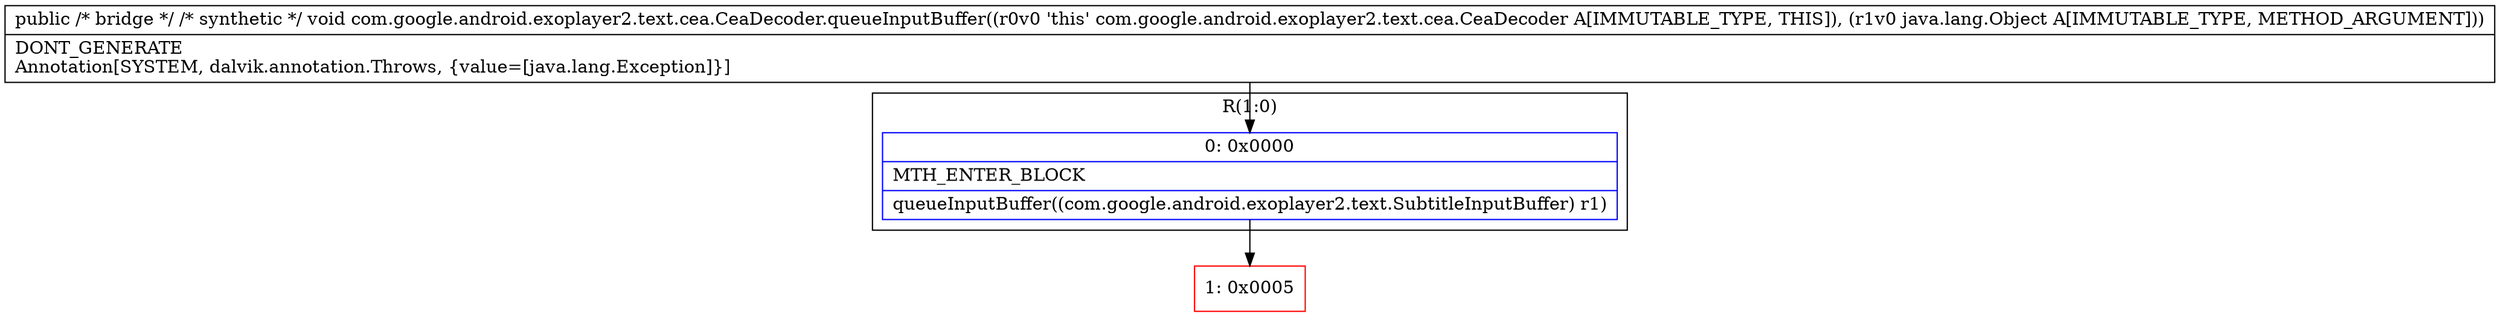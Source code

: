 digraph "CFG forcom.google.android.exoplayer2.text.cea.CeaDecoder.queueInputBuffer(Ljava\/lang\/Object;)V" {
subgraph cluster_Region_488683092 {
label = "R(1:0)";
node [shape=record,color=blue];
Node_0 [shape=record,label="{0\:\ 0x0000|MTH_ENTER_BLOCK\l|queueInputBuffer((com.google.android.exoplayer2.text.SubtitleInputBuffer) r1)\l}"];
}
Node_1 [shape=record,color=red,label="{1\:\ 0x0005}"];
MethodNode[shape=record,label="{public \/* bridge *\/ \/* synthetic *\/ void com.google.android.exoplayer2.text.cea.CeaDecoder.queueInputBuffer((r0v0 'this' com.google.android.exoplayer2.text.cea.CeaDecoder A[IMMUTABLE_TYPE, THIS]), (r1v0 java.lang.Object A[IMMUTABLE_TYPE, METHOD_ARGUMENT]))  | DONT_GENERATE\lAnnotation[SYSTEM, dalvik.annotation.Throws, \{value=[java.lang.Exception]\}]\l}"];
MethodNode -> Node_0;
Node_0 -> Node_1;
}

